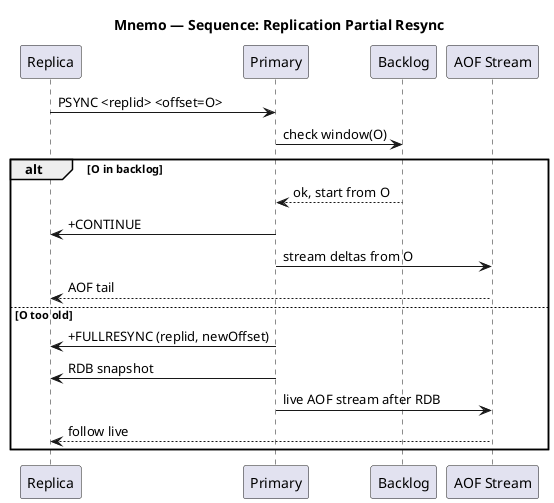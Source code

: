 @startuml
title Mnemo — Sequence: Replication Partial Resync

participant "Replica" as R
participant "Primary" as P
participant "Backlog" as B
participant "AOF Stream" as A

R -> P : PSYNC <replid> <offset=O>
P -> B : check window(O)
alt O in backlog
  B --> P : ok, start from O
  P -> R : +CONTINUE
  P -> A : stream deltas from O
  A --> R : AOF tail
else O too old
  P -> R : +FULLRESYNC (replid, newOffset)
  P -> R : RDB snapshot
  P -> A : live AOF stream after RDB
  A --> R : follow live
end

@enduml
